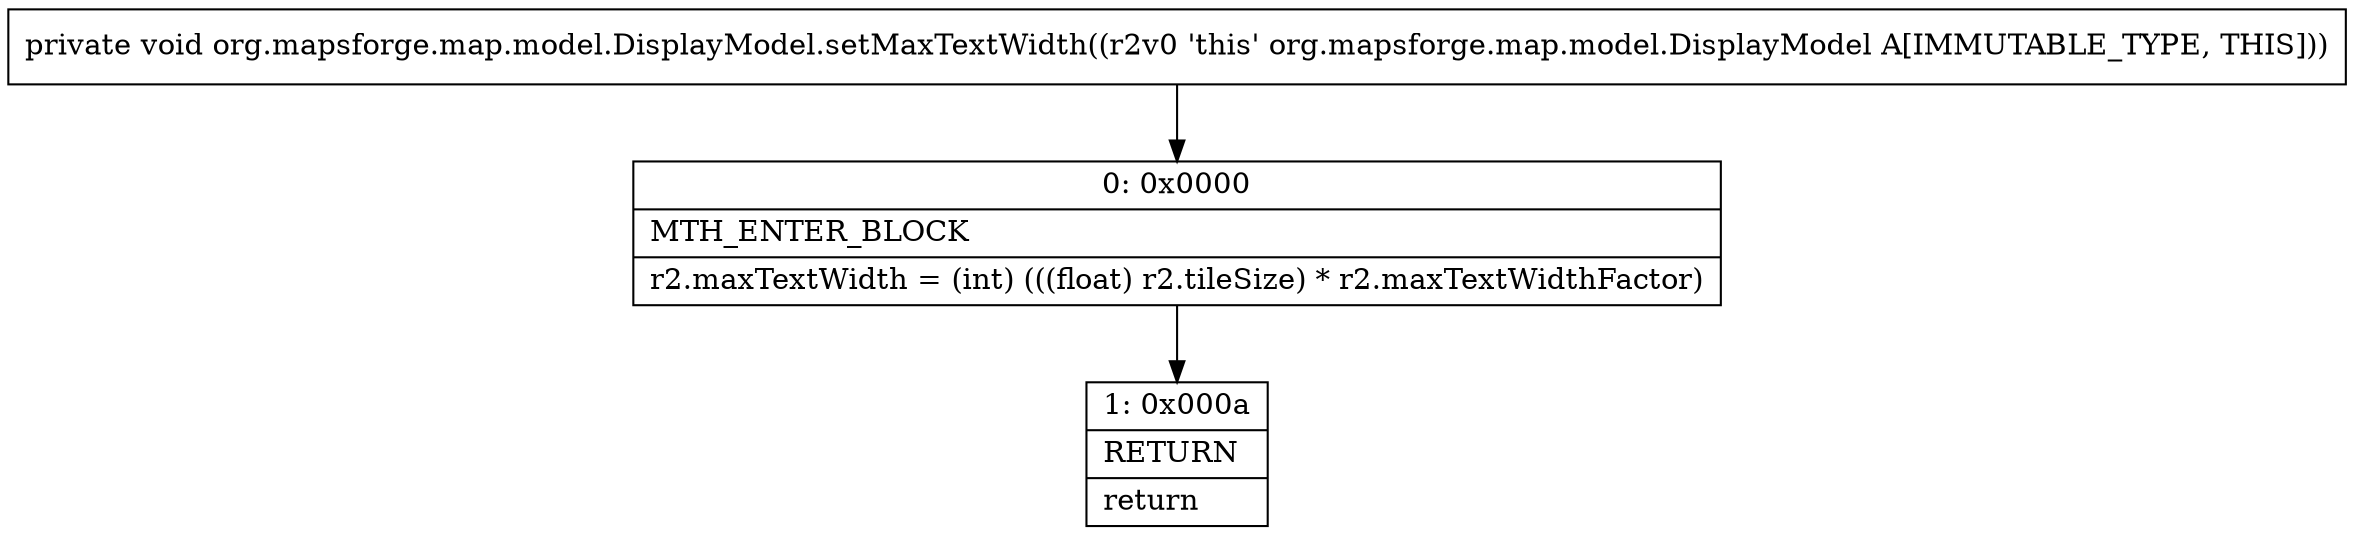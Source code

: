 digraph "CFG fororg.mapsforge.map.model.DisplayModel.setMaxTextWidth()V" {
Node_0 [shape=record,label="{0\:\ 0x0000|MTH_ENTER_BLOCK\l|r2.maxTextWidth = (int) (((float) r2.tileSize) * r2.maxTextWidthFactor)\l}"];
Node_1 [shape=record,label="{1\:\ 0x000a|RETURN\l|return\l}"];
MethodNode[shape=record,label="{private void org.mapsforge.map.model.DisplayModel.setMaxTextWidth((r2v0 'this' org.mapsforge.map.model.DisplayModel A[IMMUTABLE_TYPE, THIS])) }"];
MethodNode -> Node_0;
Node_0 -> Node_1;
}

